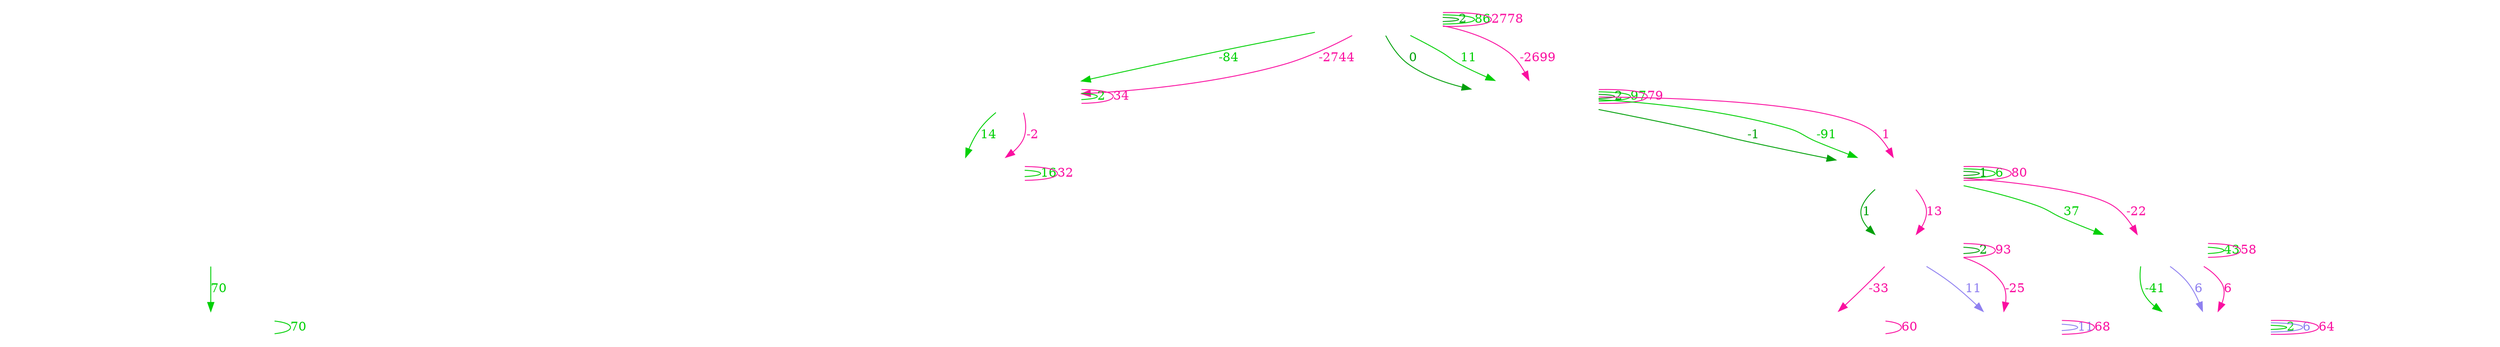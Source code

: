 digraph G{
	1[shape=plaintext, image="../results/visualizeCCAOnPheno/png/1.png",label="",fixedsize=true,width=2,fontcolor="#00A00A"]
	2[shape=plaintext, image="../results/visualizeCCAOnPheno/png/2.png",label="",fixedsize=true,width=2,fontcolor="#00A00A"]
	3[shape=plaintext, image="../results/visualizeCCAOnPheno/png/3.png",label="",fixedsize=true,width=2,fontcolor="#00A00A"]
	4[shape=plaintext, image="../results/visualizeCCAOnPheno/png/4.png",label="",fixedsize=true,width=2,fontcolor="#00A00A"]
	5[shape=plaintext, image="../results/visualizeCCAOnPheno/png/5.png",label="",fixedsize=true,width=2,fontcolor="#00A00A"]
	6[shape=plaintext, image="../results/visualizeCCAOnPheno/png/6.png",label="",fixedsize=true,width=2,fontcolor="#00A00A"]
	7[shape=plaintext, image="../results/visualizeCCAOnPheno/png/7.png",label="",fixedsize=true,width=2,fontcolor="#00A00A"]
	8[shape=plaintext, image="../results/visualizeCCAOnPheno/png/8.png",label="",fixedsize=true,width=2,fontcolor="#00A00A"]
	9[shape=plaintext, image="../results/visualizeCCAOnPheno/png/9.png",label="",fixedsize=true,width=2,fontcolor="#00A00A"]
	10[shape=plaintext, image="../results/visualizeCCAOnPheno/png/10.png",label="",fixedsize=true,width=2,fontcolor="#00A00A"]
	11[shape=plaintext, image="../results/visualizeCCAOnPheno/png/11.png",label="",fixedsize=true,width=2,fontcolor="#00A00A"]
	12[shape=plaintext, image="../results/visualizeCCAOnPheno/png/12.png",label="",fixedsize=true,width=2,fontcolor="#00A00A"]
	13[shape=plaintext, image="../results/visualizeCCAOnPheno/png/13.png",label="",fixedsize=true,width=2,fontcolor="#00A00A"]
	14[shape=plaintext, image="../results/visualizeCCAOnPheno/png/14.png",label="",fixedsize=true,width=2,fontcolor="#00A00A"]
	15[shape=plaintext, image="../results/visualizeCCAOnPheno/png/15.png",label="",fixedsize=true,width=2,fontcolor="#00A00A"]
	16[shape=plaintext, image="../results/visualizeCCAOnPheno/png/16.png",label="",fixedsize=true,width=2,fontcolor="#00A00A"]
	17[shape=plaintext, image="../results/visualizeCCAOnPheno/png/17.png",label="",fixedsize=true,width=2,fontcolor="#00A00A"]
	18[shape=plaintext, image="../results/visualizeCCAOnPheno/png/18.png",label="",fixedsize=true,width=2,fontcolor="#00A00A"]
	19[shape=plaintext, image="../results/visualizeCCAOnPheno/png/19.png",label="",fixedsize=true,width=2,fontcolor="#00A00A"]
	20[shape=plaintext, image="../results/visualizeCCAOnPheno/png/20.png",label="",fixedsize=true,width=2,fontcolor="#00A00A"]
	21[shape=plaintext, image="../results/visualizeCCAOnPheno/png/21.png",label="",fixedsize=true,width=2,fontcolor="#00A00A"]
	22[shape=plaintext, image="../results/visualizeCCAOnPheno/png/22.png",label="",fixedsize=true,width=2,fontcolor="#00A00A"]
	23[shape=plaintext, image="../results/visualizeCCAOnPheno/png/23.png",label="",fixedsize=true,width=2,fontcolor="#00A00A"]
	24[shape=plaintext, image="../results/visualizeCCAOnPheno/png/24.png",label="",fixedsize=true,width=2,fontcolor="#00A00A"]
	25[shape=plaintext, image="../results/visualizeCCAOnPheno/png/25.png",label="",fixedsize=true,width=2,fontcolor="#00A00A"]
	26[shape=plaintext, image="../results/visualizeCCAOnPheno/png/26.png",label="",fixedsize=true,width=2,fontcolor="#00A00A"]
	27[shape=plaintext, image="../results/visualizeCCAOnPheno/png/27.png",label="",fixedsize=true,width=2,fontcolor="#00A00A"]
	28[shape=plaintext, image="../results/visualizeCCAOnPheno/png/28.png",label="",fixedsize=true,width=2,fontcolor="#00A00A"]
	29[shape=plaintext, image="../results/visualizeCCAOnPheno/png/29.png",label="",fixedsize=true,width=2,fontcolor="#00A00A"]
	30[shape=plaintext, image="../results/visualizeCCAOnPheno/png/30.png",label="",fixedsize=true,width=2,fontcolor="#00A00A"]
	31[shape=plaintext, image="../results/visualizeCCAOnPheno/png/31.png",label="",fixedsize=true,width=2,fontcolor="#00A00A"]
	1->1[label="2", color="#00A00A", fontcolor="#00A00A",arrowhead=none]
	1->2[style=invis]
	1->3[style=invis]
	1->3[label="0", color="#00A00A", fontcolor="#00A00A"]
	3->3[label="2", color="#00A00A", fontcolor="#00A00A",arrowhead=none]
	2->4[style=invis]
	2->5[style=invis]
	3->6[style=invis]
	3->7[style=invis]
	3->7[label="-1", color="#00A00A", fontcolor="#00A00A"]
	7->7[label="1", color="#00A00A", fontcolor="#00A00A",arrowhead=none]
	4->8[style=invis]
	4->9[style=invis]
	5->10[style=invis]
	5->11[style=invis]
	6->12[style=invis]
	6->13[style=invis]
	7->14[style=invis]
	7->14[label="1", color="#00A00A", fontcolor="#00A00A"]
	14->14[label="2", color="#00A00A", fontcolor="#00A00A",arrowhead=none]
	7->15[style=invis]
	8->16[style=invis]
	8->17[style=invis]
	9->18[style=invis]
	9->19[style=invis]
	10->20[style=invis]
	10->21[style=invis]
	11->22[style=invis]
	11->23[style=invis]
	12->24[style=invis]
	12->25[style=invis]
	13->26[style=invis]
	13->27[style=invis]
	14->28[style=invis]
	14->29[style=invis]
	15->30[style=invis]
	15->31[style=invis]
	1[shape=plaintext, image="../results/visualizeCCAOnPheno/png/1.png",label="",fixedsize=true,width=2,fontcolor="#00D005"]
	2[shape=plaintext, image="../results/visualizeCCAOnPheno/png/2.png",label="",fixedsize=true,width=2,fontcolor="#00D005"]
	3[shape=plaintext, image="../results/visualizeCCAOnPheno/png/3.png",label="",fixedsize=true,width=2,fontcolor="#00D005"]
	4[shape=plaintext, image="../results/visualizeCCAOnPheno/png/4.png",label="",fixedsize=true,width=2,fontcolor="#00D005"]
	5[shape=plaintext, image="../results/visualizeCCAOnPheno/png/5.png",label="",fixedsize=true,width=2,fontcolor="#00D005"]
	6[shape=plaintext, image="../results/visualizeCCAOnPheno/png/6.png",label="",fixedsize=true,width=2,fontcolor="#00D005"]
	7[shape=plaintext, image="../results/visualizeCCAOnPheno/png/7.png",label="",fixedsize=true,width=2,fontcolor="#00D005"]
	8[shape=plaintext, image="../results/visualizeCCAOnPheno/png/8.png",label="",fixedsize=true,width=2,fontcolor="#00D005"]
	9[shape=plaintext, image="../results/visualizeCCAOnPheno/png/9.png",label="",fixedsize=true,width=2,fontcolor="#00D005"]
	10[shape=plaintext, image="../results/visualizeCCAOnPheno/png/10.png",label="",fixedsize=true,width=2,fontcolor="#00D005"]
	11[shape=plaintext, image="../results/visualizeCCAOnPheno/png/11.png",label="",fixedsize=true,width=2,fontcolor="#00D005"]
	12[shape=plaintext, image="../results/visualizeCCAOnPheno/png/12.png",label="",fixedsize=true,width=2,fontcolor="#00D005"]
	13[shape=plaintext, image="../results/visualizeCCAOnPheno/png/13.png",label="",fixedsize=true,width=2,fontcolor="#00D005"]
	14[shape=plaintext, image="../results/visualizeCCAOnPheno/png/14.png",label="",fixedsize=true,width=2,fontcolor="#00D005"]
	15[shape=plaintext, image="../results/visualizeCCAOnPheno/png/15.png",label="",fixedsize=true,width=2,fontcolor="#00D005"]
	16[shape=plaintext, image="../results/visualizeCCAOnPheno/png/16.png",label="",fixedsize=true,width=2,fontcolor="#00D005"]
	17[shape=plaintext, image="../results/visualizeCCAOnPheno/png/17.png",label="",fixedsize=true,width=2,fontcolor="#00D005"]
	18[shape=plaintext, image="../results/visualizeCCAOnPheno/png/18.png",label="",fixedsize=true,width=2,fontcolor="#00D005"]
	19[shape=plaintext, image="../results/visualizeCCAOnPheno/png/19.png",label="",fixedsize=true,width=2,fontcolor="#00D005"]
	20[shape=plaintext, image="../results/visualizeCCAOnPheno/png/20.png",label="",fixedsize=true,width=2,fontcolor="#00D005"]
	21[shape=plaintext, image="../results/visualizeCCAOnPheno/png/21.png",label="",fixedsize=true,width=2,fontcolor="#00D005"]
	22[shape=plaintext, image="../results/visualizeCCAOnPheno/png/22.png",label="",fixedsize=true,width=2,fontcolor="#00D005"]
	23[shape=plaintext, image="../results/visualizeCCAOnPheno/png/23.png",label="",fixedsize=true,width=2,fontcolor="#00D005"]
	24[shape=plaintext, image="../results/visualizeCCAOnPheno/png/24.png",label="",fixedsize=true,width=2,fontcolor="#00D005"]
	25[shape=plaintext, image="../results/visualizeCCAOnPheno/png/25.png",label="",fixedsize=true,width=2,fontcolor="#00D005"]
	26[shape=plaintext, image="../results/visualizeCCAOnPheno/png/26.png",label="",fixedsize=true,width=2,fontcolor="#00D005"]
	27[shape=plaintext, image="../results/visualizeCCAOnPheno/png/27.png",label="",fixedsize=true,width=2,fontcolor="#00D005"]
	28[shape=plaintext, image="../results/visualizeCCAOnPheno/png/28.png",label="",fixedsize=true,width=2,fontcolor="#00D005"]
	29[shape=plaintext, image="../results/visualizeCCAOnPheno/png/29.png",label="",fixedsize=true,width=2,fontcolor="#00D005"]
	30[shape=plaintext, image="../results/visualizeCCAOnPheno/png/30.png",label="",fixedsize=true,width=2,fontcolor="#00D005"]
	31[shape=plaintext, image="../results/visualizeCCAOnPheno/png/31.png",label="",fixedsize=true,width=2,fontcolor="#00D005"]
	1->1[label="86", color="#00D005", fontcolor="#00D005",arrowhead=none]
	1->2[style=invis]
	1->2[label="-84", color="#00D005", fontcolor="#00D005"]
	2->2[label="2", color="#00D005", fontcolor="#00D005",arrowhead=none]
	1->3[style=invis]
	1->3[label="11", color="#00D005", fontcolor="#00D005"]
	3->3[label="97", color="#00D005", fontcolor="#00D005",arrowhead=none]
	2->4[style=invis]
	2->5[style=invis]
	2->5[label="14", color="#00D005", fontcolor="#00D005"]
	5->5[label="16", color="#00D005", fontcolor="#00D005",arrowhead=none]
	3->6[style=invis]
	3->7[style=invis]
	3->7[label="-91", color="#00D005", fontcolor="#00D005"]
	7->7[label="6", color="#00D005", fontcolor="#00D005",arrowhead=none]
	4->8[style=invis]
	4->9[style=invis]
	5->10[style=invis]
	5->11[style=invis]
	6->12[style=invis]
	6->13[style=invis]
	7->14[style=invis]
	7->15[style=invis]
	7->15[label="37", color="#00D005", fontcolor="#00D005"]
	15->15[label="43", color="#00D005", fontcolor="#00D005",arrowhead=none]
	8->16[style=invis]
	8->17[style=invis]
	8->17[label="70", color="#00D005", fontcolor="#00D005"]
	17->17[label="70", color="#00D005", fontcolor="#00D005",arrowhead=none]
	9->18[style=invis]
	9->19[style=invis]
	10->20[style=invis]
	10->21[style=invis]
	11->22[style=invis]
	11->23[style=invis]
	12->24[style=invis]
	12->25[style=invis]
	13->26[style=invis]
	13->27[style=invis]
	14->28[style=invis]
	14->29[style=invis]
	15->30[style=invis]
	15->30[label="-41", color="#00D005", fontcolor="#00D005"]
	30->30[label="2", color="#00D005", fontcolor="#00D005",arrowhead=none]
	15->31[style=invis]
	1[shape=plaintext, image="../results/visualizeCCAOnPheno/png/1.png",label="",fixedsize=true,width=2,fontcolor="#8F80F0"]
	2[shape=plaintext, image="../results/visualizeCCAOnPheno/png/2.png",label="",fixedsize=true,width=2,fontcolor="#8F80F0"]
	3[shape=plaintext, image="../results/visualizeCCAOnPheno/png/3.png",label="",fixedsize=true,width=2,fontcolor="#8F80F0"]
	4[shape=plaintext, image="../results/visualizeCCAOnPheno/png/4.png",label="",fixedsize=true,width=2,fontcolor="#8F80F0"]
	5[shape=plaintext, image="../results/visualizeCCAOnPheno/png/5.png",label="",fixedsize=true,width=2,fontcolor="#8F80F0"]
	6[shape=plaintext, image="../results/visualizeCCAOnPheno/png/6.png",label="",fixedsize=true,width=2,fontcolor="#8F80F0"]
	7[shape=plaintext, image="../results/visualizeCCAOnPheno/png/7.png",label="",fixedsize=true,width=2,fontcolor="#8F80F0"]
	8[shape=plaintext, image="../results/visualizeCCAOnPheno/png/8.png",label="",fixedsize=true,width=2,fontcolor="#8F80F0"]
	9[shape=plaintext, image="../results/visualizeCCAOnPheno/png/9.png",label="",fixedsize=true,width=2,fontcolor="#8F80F0"]
	10[shape=plaintext, image="../results/visualizeCCAOnPheno/png/10.png",label="",fixedsize=true,width=2,fontcolor="#8F80F0"]
	11[shape=plaintext, image="../results/visualizeCCAOnPheno/png/11.png",label="",fixedsize=true,width=2,fontcolor="#8F80F0"]
	12[shape=plaintext, image="../results/visualizeCCAOnPheno/png/12.png",label="",fixedsize=true,width=2,fontcolor="#8F80F0"]
	13[shape=plaintext, image="../results/visualizeCCAOnPheno/png/13.png",label="",fixedsize=true,width=2,fontcolor="#8F80F0"]
	14[shape=plaintext, image="../results/visualizeCCAOnPheno/png/14.png",label="",fixedsize=true,width=2,fontcolor="#8F80F0"]
	15[shape=plaintext, image="../results/visualizeCCAOnPheno/png/15.png",label="",fixedsize=true,width=2,fontcolor="#8F80F0"]
	16[shape=plaintext, image="../results/visualizeCCAOnPheno/png/16.png",label="",fixedsize=true,width=2,fontcolor="#8F80F0"]
	17[shape=plaintext, image="../results/visualizeCCAOnPheno/png/17.png",label="",fixedsize=true,width=2,fontcolor="#8F80F0"]
	18[shape=plaintext, image="../results/visualizeCCAOnPheno/png/18.png",label="",fixedsize=true,width=2,fontcolor="#8F80F0"]
	19[shape=plaintext, image="../results/visualizeCCAOnPheno/png/19.png",label="",fixedsize=true,width=2,fontcolor="#8F80F0"]
	20[shape=plaintext, image="../results/visualizeCCAOnPheno/png/20.png",label="",fixedsize=true,width=2,fontcolor="#8F80F0"]
	21[shape=plaintext, image="../results/visualizeCCAOnPheno/png/21.png",label="",fixedsize=true,width=2,fontcolor="#8F80F0"]
	22[shape=plaintext, image="../results/visualizeCCAOnPheno/png/22.png",label="",fixedsize=true,width=2,fontcolor="#8F80F0"]
	23[shape=plaintext, image="../results/visualizeCCAOnPheno/png/23.png",label="",fixedsize=true,width=2,fontcolor="#8F80F0"]
	24[shape=plaintext, image="../results/visualizeCCAOnPheno/png/24.png",label="",fixedsize=true,width=2,fontcolor="#8F80F0"]
	25[shape=plaintext, image="../results/visualizeCCAOnPheno/png/25.png",label="",fixedsize=true,width=2,fontcolor="#8F80F0"]
	26[shape=plaintext, image="../results/visualizeCCAOnPheno/png/26.png",label="",fixedsize=true,width=2,fontcolor="#8F80F0"]
	27[shape=plaintext, image="../results/visualizeCCAOnPheno/png/27.png",label="",fixedsize=true,width=2,fontcolor="#8F80F0"]
	28[shape=plaintext, image="../results/visualizeCCAOnPheno/png/28.png",label="",fixedsize=true,width=2,fontcolor="#8F80F0"]
	29[shape=plaintext, image="../results/visualizeCCAOnPheno/png/29.png",label="",fixedsize=true,width=2,fontcolor="#8F80F0"]
	30[shape=plaintext, image="../results/visualizeCCAOnPheno/png/30.png",label="",fixedsize=true,width=2,fontcolor="#8F80F0"]
	31[shape=plaintext, image="../results/visualizeCCAOnPheno/png/31.png",label="",fixedsize=true,width=2,fontcolor="#8F80F0"]
	1->2[style=invis]
	1->3[style=invis]
	2->4[style=invis]
	2->5[style=invis]
	3->6[style=invis]
	3->7[style=invis]
	4->8[style=invis]
	4->9[style=invis]
	5->10[style=invis]
	5->11[style=invis]
	6->12[style=invis]
	6->13[style=invis]
	7->14[style=invis]
	7->15[style=invis]
	8->16[style=invis]
	8->17[style=invis]
	9->18[style=invis]
	9->19[style=invis]
	10->20[style=invis]
	10->21[style=invis]
	11->22[style=invis]
	11->23[style=invis]
	12->24[style=invis]
	12->25[style=invis]
	13->26[style=invis]
	13->27[style=invis]
	14->28[style=invis]
	14->29[style=invis]
	14->29[label="11", color="#8F80F0", fontcolor="#8F80F0"]
	29->29[label="11", color="#8F80F0", fontcolor="#8F80F0",arrowhead=none]
	15->30[style=invis]
	15->30[label="6", color="#8F80F0", fontcolor="#8F80F0"]
	30->30[label="6", color="#8F80F0", fontcolor="#8F80F0",arrowhead=none]
	15->31[style=invis]
	1[shape=plaintext, image="../results/visualizeCCAOnPheno/png/1.png",label="",fixedsize=true,width=2,fontcolor="#FA0FA0"]
	2[shape=plaintext, image="../results/visualizeCCAOnPheno/png/2.png",label="",fixedsize=true,width=2,fontcolor="#FA0FA0"]
	3[shape=plaintext, image="../results/visualizeCCAOnPheno/png/3.png",label="",fixedsize=true,width=2,fontcolor="#FA0FA0"]
	4[shape=plaintext, image="../results/visualizeCCAOnPheno/png/4.png",label="",fixedsize=true,width=2,fontcolor="#FA0FA0"]
	5[shape=plaintext, image="../results/visualizeCCAOnPheno/png/5.png",label="",fixedsize=true,width=2,fontcolor="#FA0FA0"]
	6[shape=plaintext, image="../results/visualizeCCAOnPheno/png/6.png",label="",fixedsize=true,width=2,fontcolor="#FA0FA0"]
	7[shape=plaintext, image="../results/visualizeCCAOnPheno/png/7.png",label="",fixedsize=true,width=2,fontcolor="#FA0FA0"]
	8[shape=plaintext, image="../results/visualizeCCAOnPheno/png/8.png",label="",fixedsize=true,width=2,fontcolor="#FA0FA0"]
	9[shape=plaintext, image="../results/visualizeCCAOnPheno/png/9.png",label="",fixedsize=true,width=2,fontcolor="#FA0FA0"]
	10[shape=plaintext, image="../results/visualizeCCAOnPheno/png/10.png",label="",fixedsize=true,width=2,fontcolor="#FA0FA0"]
	11[shape=plaintext, image="../results/visualizeCCAOnPheno/png/11.png",label="",fixedsize=true,width=2,fontcolor="#FA0FA0"]
	12[shape=plaintext, image="../results/visualizeCCAOnPheno/png/12.png",label="",fixedsize=true,width=2,fontcolor="#FA0FA0"]
	13[shape=plaintext, image="../results/visualizeCCAOnPheno/png/13.png",label="",fixedsize=true,width=2,fontcolor="#FA0FA0"]
	14[shape=plaintext, image="../results/visualizeCCAOnPheno/png/14.png",label="",fixedsize=true,width=2,fontcolor="#FA0FA0"]
	15[shape=plaintext, image="../results/visualizeCCAOnPheno/png/15.png",label="",fixedsize=true,width=2,fontcolor="#FA0FA0"]
	16[shape=plaintext, image="../results/visualizeCCAOnPheno/png/16.png",label="",fixedsize=true,width=2,fontcolor="#FA0FA0"]
	17[shape=plaintext, image="../results/visualizeCCAOnPheno/png/17.png",label="",fixedsize=true,width=2,fontcolor="#FA0FA0"]
	18[shape=plaintext, image="../results/visualizeCCAOnPheno/png/18.png",label="",fixedsize=true,width=2,fontcolor="#FA0FA0"]
	19[shape=plaintext, image="../results/visualizeCCAOnPheno/png/19.png",label="",fixedsize=true,width=2,fontcolor="#FA0FA0"]
	20[shape=plaintext, image="../results/visualizeCCAOnPheno/png/20.png",label="",fixedsize=true,width=2,fontcolor="#FA0FA0"]
	21[shape=plaintext, image="../results/visualizeCCAOnPheno/png/21.png",label="",fixedsize=true,width=2,fontcolor="#FA0FA0"]
	22[shape=plaintext, image="../results/visualizeCCAOnPheno/png/22.png",label="",fixedsize=true,width=2,fontcolor="#FA0FA0"]
	23[shape=plaintext, image="../results/visualizeCCAOnPheno/png/23.png",label="",fixedsize=true,width=2,fontcolor="#FA0FA0"]
	24[shape=plaintext, image="../results/visualizeCCAOnPheno/png/24.png",label="",fixedsize=true,width=2,fontcolor="#FA0FA0"]
	25[shape=plaintext, image="../results/visualizeCCAOnPheno/png/25.png",label="",fixedsize=true,width=2,fontcolor="#FA0FA0"]
	26[shape=plaintext, image="../results/visualizeCCAOnPheno/png/26.png",label="",fixedsize=true,width=2,fontcolor="#FA0FA0"]
	27[shape=plaintext, image="../results/visualizeCCAOnPheno/png/27.png",label="",fixedsize=true,width=2,fontcolor="#FA0FA0"]
	28[shape=plaintext, image="../results/visualizeCCAOnPheno/png/28.png",label="",fixedsize=true,width=2,fontcolor="#FA0FA0"]
	29[shape=plaintext, image="../results/visualizeCCAOnPheno/png/29.png",label="",fixedsize=true,width=2,fontcolor="#FA0FA0"]
	30[shape=plaintext, image="../results/visualizeCCAOnPheno/png/30.png",label="",fixedsize=true,width=2,fontcolor="#FA0FA0"]
	31[shape=plaintext, image="../results/visualizeCCAOnPheno/png/31.png",label="",fixedsize=true,width=2,fontcolor="#FA0FA0"]
	1->1[label="2778", color="#FA0FA0", fontcolor="#FA0FA0",arrowhead=none]
	1->2[style=invis]
	1->2[label="-2744", color="#FA0FA0", fontcolor="#FA0FA0"]
	2->2[label="34", color="#FA0FA0", fontcolor="#FA0FA0",arrowhead=none]
	1->3[style=invis]
	1->3[label="-2699", color="#FA0FA0", fontcolor="#FA0FA0"]
	3->3[label="79", color="#FA0FA0", fontcolor="#FA0FA0",arrowhead=none]
	2->4[style=invis]
	2->5[style=invis]
	2->5[label="-2", color="#FA0FA0", fontcolor="#FA0FA0"]
	5->5[label="32", color="#FA0FA0", fontcolor="#FA0FA0",arrowhead=none]
	3->6[style=invis]
	3->7[style=invis]
	3->7[label="1", color="#FA0FA0", fontcolor="#FA0FA0"]
	7->7[label="80", color="#FA0FA0", fontcolor="#FA0FA0",arrowhead=none]
	4->8[style=invis]
	4->9[style=invis]
	5->10[style=invis]
	5->11[style=invis]
	6->12[style=invis]
	6->13[style=invis]
	7->14[style=invis]
	7->14[label="13", color="#FA0FA0", fontcolor="#FA0FA0"]
	14->14[label="93", color="#FA0FA0", fontcolor="#FA0FA0",arrowhead=none]
	7->15[style=invis]
	7->15[label="-22", color="#FA0FA0", fontcolor="#FA0FA0"]
	15->15[label="58", color="#FA0FA0", fontcolor="#FA0FA0",arrowhead=none]
	8->16[style=invis]
	8->17[style=invis]
	9->18[style=invis]
	9->19[style=invis]
	10->20[style=invis]
	10->21[style=invis]
	11->22[style=invis]
	11->23[style=invis]
	12->24[style=invis]
	12->25[style=invis]
	13->26[style=invis]
	13->27[style=invis]
	14->28[style=invis]
	14->28[label="-33", color="#FA0FA0", fontcolor="#FA0FA0"]
	28->28[label="60", color="#FA0FA0", fontcolor="#FA0FA0",arrowhead=none]
	14->29[style=invis]
	14->29[label="-25", color="#FA0FA0", fontcolor="#FA0FA0"]
	29->29[label="68", color="#FA0FA0", fontcolor="#FA0FA0",arrowhead=none]
	15->30[style=invis]
	15->30[label="6", color="#FA0FA0", fontcolor="#FA0FA0"]
	30->30[label="64", color="#FA0FA0", fontcolor="#FA0FA0",arrowhead=none]
	15->31[style=invis]
}
